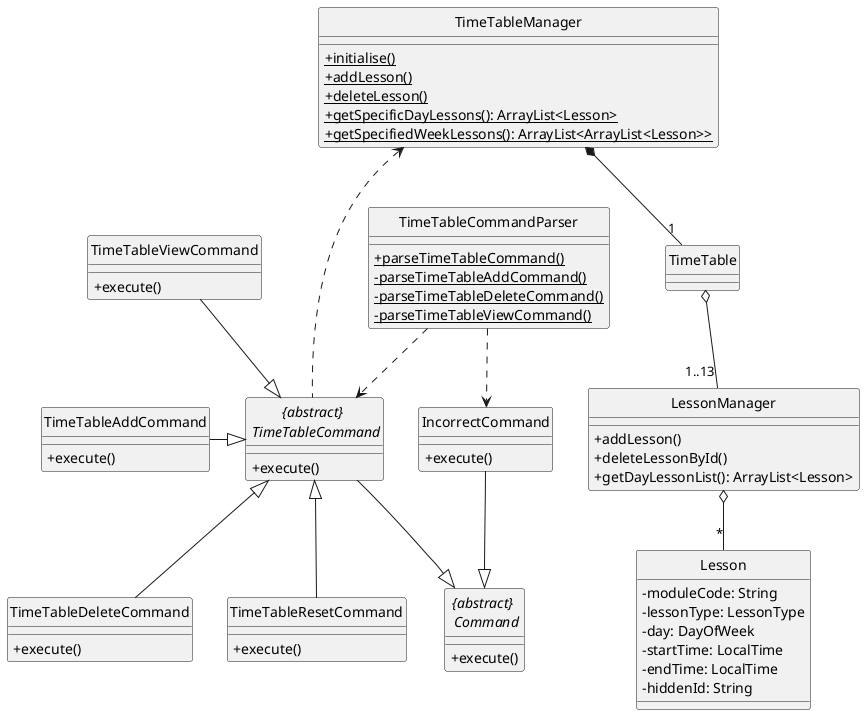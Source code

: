 @startuml

hide circle
skinparam classAttributeIconSize 0

class TimeTableAddCommand
class TimeTableDeleteCommand
class TimeTableViewCommand
class Lesson {
    - moduleCode: String
    - lessonType: LessonType
    - day: DayOfWeek
    - startTime: LocalTime
    - endTime: LocalTime
    - hiddenId: String
}

class "TimeTableCommandParser" {
    + {static} parseTimeTableCommand()
    - {static} parseTimeTableAddCommand()
    - {static} parseTimeTableDeleteCommand()
    - {static} parseTimeTableViewCommand()
}

abstract class "{abstract} \n TimeTableCommand" {
    + execute()
}

abstract class "{abstract} \n Command" {
    + execute()
}

class TimeTable {
}

class TimeTableAddCommand {
    + execute()
}

class TimeTableViewCommand {
    + execute()
}

class TimeTableDeleteCommand {
    + execute()
}

class TimeTableResetCommand {
    + execute()
}

class IncorrectCommand {
    + execute()
}

class LessonManager {
    + addLesson()
    + deleteLessonById()
    + getDayLessonList(): ArrayList<Lesson>
}

class TimeTableManager {
    + {static} initialise()
    + {static} addLesson()
    + {static} deleteLesson()
    + {static} getSpecificDayLessons(): ArrayList<Lesson>
    + {static} getSpecifiedWeekLessons(): ArrayList<ArrayList<Lesson>>
}

"{abstract} \n TimeTableCommand" --|> "{abstract} \n Command"
IncorrectCommand --|> "{abstract} \n Command"

"TimeTableCommandParser" ..> "{abstract} \n TimeTableCommand"
"TimeTableCommandParser" ..> IncorrectCommand

TimeTableAddCommand -|> "{abstract} \n TimeTableCommand"
"{abstract} \n TimeTableCommand" <|-- TimeTableDeleteCommand
TimeTableViewCommand --|> "{abstract} \n TimeTableCommand"
"{abstract} \n TimeTableCommand" <|-- TimeTableResetCommand

TimeTableManager *-- "1" TimeTable
TimeTable o-- "1..13" LessonManager
LessonManager o-- "*" Lesson

TimeTableManager <... "{abstract} \n TimeTableCommand"

@enduml